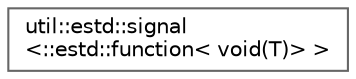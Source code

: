 digraph "Graphical Class Hierarchy"
{
 // LATEX_PDF_SIZE
  bgcolor="transparent";
  edge [fontname=Helvetica,fontsize=10,labelfontname=Helvetica,labelfontsize=10];
  node [fontname=Helvetica,fontsize=10,shape=box,height=0.2,width=0.4];
  rankdir="LR";
  Node0 [id="Node000000",label="util::estd::signal\l\<::estd::function\< void(T)\> \>",height=0.2,width=0.4,color="grey40", fillcolor="white", style="filled",URL="$d8/d1c/classutil_1_1estd_1_1signal.html",tooltip=" "];
}
